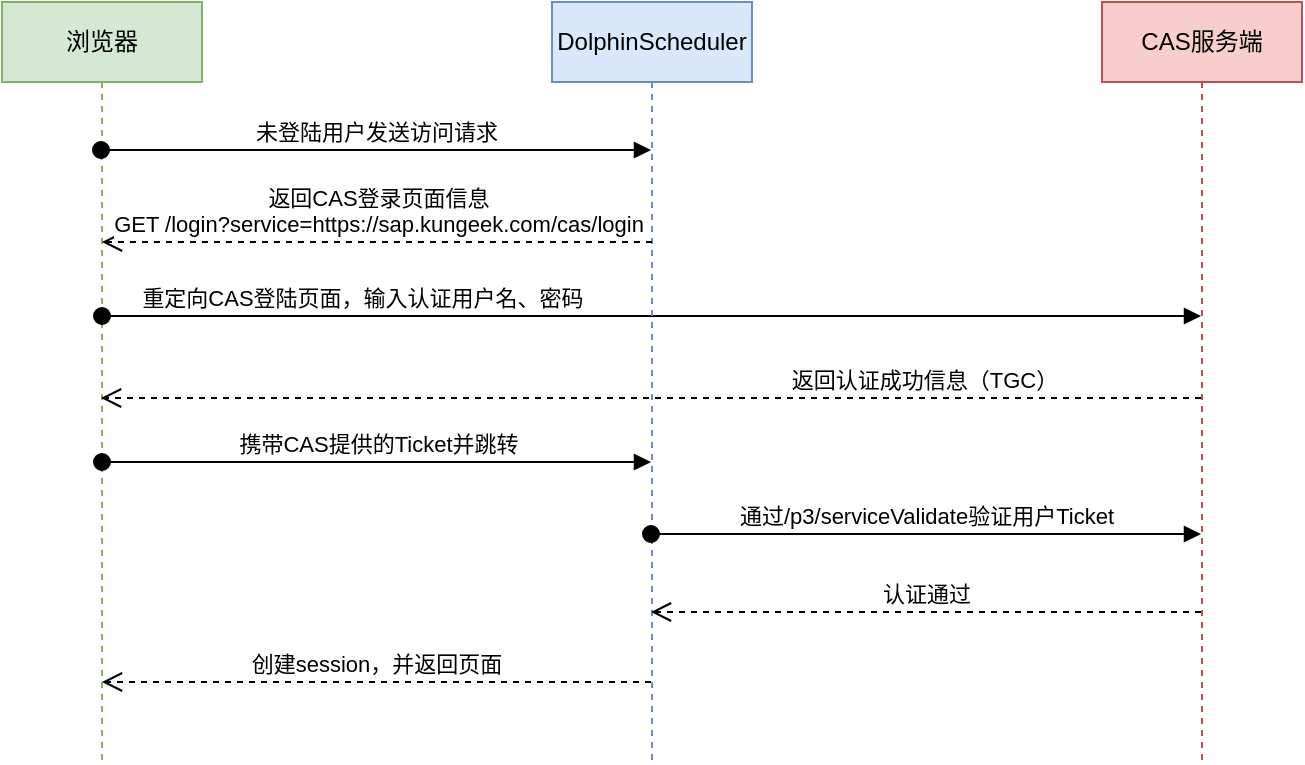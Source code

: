 <mxfile version="13.9.1" type="github" pages="3"><diagram id="b5bp2HeA0LGD-JrdN1wN" name="CAS认证登录（未登录）"><mxGraphModel dx="1422" dy="762" grid="1" gridSize="10" guides="1" tooltips="1" connect="1" arrows="1" fold="1" page="1" pageScale="1" pageWidth="1169" pageHeight="827" math="0" shadow="0"><root><mxCell id="0"/><mxCell id="1" parent="0"/><mxCell id="dXz7wbgrGxaPn2P7iog--1" value="浏览器" style="shape=umlLifeline;perimeter=lifelinePerimeter;whiteSpace=wrap;html=1;container=1;collapsible=0;recursiveResize=0;outlineConnect=0;fillColor=#d5e8d4;strokeColor=#82b366;" parent="1" vertex="1" treatAsSingle="0"><mxGeometry x="260" y="120" width="100" height="380" as="geometry"/></mxCell><mxCell id="dXz7wbgrGxaPn2P7iog--8" value="重定向CAS登陆页面，输入认证用户名、密码" style="html=1;verticalAlign=bottom;startArrow=oval;startFill=1;endArrow=block;startSize=8;" parent="dXz7wbgrGxaPn2P7iog--1" edge="1"><mxGeometry x="-0.527" width="60" relative="1" as="geometry"><mxPoint x="50" y="157" as="sourcePoint"/><mxPoint x="599.5" y="157" as="targetPoint"/><mxPoint as="offset"/></mxGeometry></mxCell><mxCell id="dXz7wbgrGxaPn2P7iog--10" value="携带CAS提供的Ticket并跳转" style="html=1;verticalAlign=bottom;startArrow=oval;startFill=1;endArrow=block;startSize=8;" parent="dXz7wbgrGxaPn2P7iog--1" target="dXz7wbgrGxaPn2P7iog--2" edge="1"><mxGeometry width="60" relative="1" as="geometry"><mxPoint x="50" y="230" as="sourcePoint"/><mxPoint x="110" y="230" as="targetPoint"/></mxGeometry></mxCell><mxCell id="dXz7wbgrGxaPn2P7iog--2" value="DolphinScheduler" style="shape=umlLifeline;perimeter=lifelinePerimeter;whiteSpace=wrap;html=1;container=1;collapsible=0;recursiveResize=0;outlineConnect=0;fillColor=#dae8fc;strokeColor=#6c8ebf;" parent="1" vertex="1"><mxGeometry x="535" y="120" width="100" height="380" as="geometry"/></mxCell><mxCell id="dXz7wbgrGxaPn2P7iog--3" value="CAS服务端" style="shape=umlLifeline;perimeter=lifelinePerimeter;whiteSpace=wrap;html=1;container=1;collapsible=0;recursiveResize=0;outlineConnect=0;fillColor=#f8cecc;strokeColor=#b85450;" parent="1" vertex="1"><mxGeometry x="810" y="120" width="100" height="380" as="geometry"/></mxCell><mxCell id="dXz7wbgrGxaPn2P7iog--4" value="未登陆用户发送访问请求" style="html=1;verticalAlign=bottom;startArrow=oval;startFill=1;endArrow=block;startSize=8;" parent="1" edge="1"><mxGeometry width="60" relative="1" as="geometry"><mxPoint x="309.5" y="194" as="sourcePoint"/><mxPoint x="584.5" y="194" as="targetPoint"/></mxGeometry></mxCell><mxCell id="dXz7wbgrGxaPn2P7iog--5" value="返回CAS登录页面信息&lt;br&gt;GET /login?service=https://sap.kungeek.com/cas/login" style="html=1;verticalAlign=bottom;endArrow=open;dashed=1;endSize=8;" parent="1" target="dXz7wbgrGxaPn2P7iog--1" edge="1"><mxGeometry relative="1" as="geometry"><mxPoint x="585" y="240" as="sourcePoint"/><mxPoint x="505" y="240" as="targetPoint"/></mxGeometry></mxCell><mxCell id="dXz7wbgrGxaPn2P7iog--7" value="返回认证成功信息（TGC）" style="html=1;verticalAlign=bottom;endArrow=open;dashed=1;endSize=8;" parent="1" edge="1"><mxGeometry x="-0.493" relative="1" as="geometry"><mxPoint x="859.5" y="318" as="sourcePoint"/><mxPoint x="309.5" y="318" as="targetPoint"/><mxPoint x="1" as="offset"/></mxGeometry></mxCell><mxCell id="dXz7wbgrGxaPn2P7iog--11" value="通过/p3/serviceValidate验证用户Ticket" style="html=1;verticalAlign=bottom;startArrow=oval;startFill=1;endArrow=block;startSize=8;" parent="1" edge="1"><mxGeometry width="60" relative="1" as="geometry"><mxPoint x="584.5" y="386" as="sourcePoint"/><mxPoint x="859.5" y="386" as="targetPoint"/></mxGeometry></mxCell><mxCell id="dXz7wbgrGxaPn2P7iog--12" value="认证通过" style="html=1;verticalAlign=bottom;endArrow=open;dashed=1;endSize=8;" parent="1" edge="1"><mxGeometry relative="1" as="geometry"><mxPoint x="859.5" y="425" as="sourcePoint"/><mxPoint x="584.5" y="425" as="targetPoint"/></mxGeometry></mxCell><mxCell id="dXz7wbgrGxaPn2P7iog--13" value="创建session，并返回页面" style="html=1;verticalAlign=bottom;endArrow=open;dashed=1;endSize=8;" parent="1" source="dXz7wbgrGxaPn2P7iog--2" target="dXz7wbgrGxaPn2P7iog--1" edge="1"><mxGeometry relative="1" as="geometry"><mxPoint x="580" y="460" as="sourcePoint"/><mxPoint x="500" y="460" as="targetPoint"/><Array as="points"><mxPoint x="440" y="460"/></Array></mxGeometry></mxCell></root></mxGraphModel></diagram><diagram name="CAS认证登录（已登录）" id="YhF01xgu65Rso9w7o51S"><mxGraphModel dx="1422" dy="822" grid="1" gridSize="10" guides="1" tooltips="1" connect="1" arrows="1" fold="1" page="1" pageScale="1" pageWidth="1169" pageHeight="827" math="0" shadow="0"><root><mxCell id="VPfsf9h-J5QeZOSy6Cxe-0"/><mxCell id="VPfsf9h-J5QeZOSy6Cxe-1" parent="VPfsf9h-J5QeZOSy6Cxe-0"/><mxCell id="VPfsf9h-J5QeZOSy6Cxe-2" value="浏览器" style="shape=umlLifeline;perimeter=lifelinePerimeter;whiteSpace=wrap;html=1;container=1;collapsible=0;recursiveResize=0;outlineConnect=0;fillColor=#d5e8d4;strokeColor=#82b366;" vertex="1" treatAsSingle="0" parent="VPfsf9h-J5QeZOSy6Cxe-1"><mxGeometry x="260" y="120" width="100" height="380" as="geometry"/></mxCell><mxCell id="VPfsf9h-J5QeZOSy6Cxe-3" value="发送已登录用户信息" style="html=1;verticalAlign=bottom;startArrow=oval;startFill=1;endArrow=block;startSize=8;" edge="1" parent="VPfsf9h-J5QeZOSy6Cxe-2"><mxGeometry x="-0.527" width="60" relative="1" as="geometry"><mxPoint x="50" y="157" as="sourcePoint"/><mxPoint x="599.5" y="157" as="targetPoint"/><mxPoint as="offset"/></mxGeometry></mxCell><mxCell id="VPfsf9h-J5QeZOSy6Cxe-4" value="携带CAS提供的Ticket并跳转" style="html=1;verticalAlign=bottom;startArrow=oval;startFill=1;endArrow=block;startSize=8;" edge="1" parent="VPfsf9h-J5QeZOSy6Cxe-2" target="VPfsf9h-J5QeZOSy6Cxe-5"><mxGeometry width="60" relative="1" as="geometry"><mxPoint x="50" y="230" as="sourcePoint"/><mxPoint x="110" y="230" as="targetPoint"/></mxGeometry></mxCell><mxCell id="VPfsf9h-J5QeZOSy6Cxe-5" value="DolphinScheduler" style="shape=umlLifeline;perimeter=lifelinePerimeter;whiteSpace=wrap;html=1;container=1;collapsible=0;recursiveResize=0;outlineConnect=0;fillColor=#dae8fc;strokeColor=#6c8ebf;" vertex="1" parent="VPfsf9h-J5QeZOSy6Cxe-1"><mxGeometry x="535" y="120" width="100" height="380" as="geometry"/></mxCell><mxCell id="VPfsf9h-J5QeZOSy6Cxe-6" value="CAS服务端" style="shape=umlLifeline;perimeter=lifelinePerimeter;whiteSpace=wrap;html=1;container=1;collapsible=0;recursiveResize=0;outlineConnect=0;fillColor=#f8cecc;strokeColor=#b85450;" vertex="1" parent="VPfsf9h-J5QeZOSy6Cxe-1"><mxGeometry x="810" y="120" width="100" height="380" as="geometry"/></mxCell><mxCell id="VPfsf9h-J5QeZOSy6Cxe-7" value="已登陆用户发送访问请求" style="html=1;verticalAlign=bottom;startArrow=oval;startFill=1;endArrow=block;startSize=8;" edge="1" parent="VPfsf9h-J5QeZOSy6Cxe-1"><mxGeometry width="60" relative="1" as="geometry"><mxPoint x="309.5" y="194" as="sourcePoint"/><mxPoint x="584.5" y="194" as="targetPoint"/></mxGeometry></mxCell><mxCell id="VPfsf9h-J5QeZOSy6Cxe-8" value="返回CAS登录页面信息&lt;br&gt;GET /login?service=https://sap.kungeek.com/cas/login" style="html=1;verticalAlign=bottom;endArrow=open;dashed=1;endSize=8;" edge="1" parent="VPfsf9h-J5QeZOSy6Cxe-1" target="VPfsf9h-J5QeZOSy6Cxe-2"><mxGeometry relative="1" as="geometry"><mxPoint x="585" y="240" as="sourcePoint"/><mxPoint x="505" y="240" as="targetPoint"/></mxGeometry></mxCell><mxCell id="VPfsf9h-J5QeZOSy6Cxe-9" value="返回认证成功信息检查结果（TGC）" style="html=1;verticalAlign=bottom;endArrow=open;dashed=1;endSize=8;" edge="1" parent="VPfsf9h-J5QeZOSy6Cxe-1"><mxGeometry x="-0.493" relative="1" as="geometry"><mxPoint x="859.5" y="318" as="sourcePoint"/><mxPoint x="309.5" y="318" as="targetPoint"/><mxPoint x="1" as="offset"/></mxGeometry></mxCell><mxCell id="VPfsf9h-J5QeZOSy6Cxe-10" value="通过/p3/serviceValidate验证用户Ticket" style="html=1;verticalAlign=bottom;startArrow=oval;startFill=1;endArrow=block;startSize=8;" edge="1" parent="VPfsf9h-J5QeZOSy6Cxe-1"><mxGeometry width="60" relative="1" as="geometry"><mxPoint x="584.5" y="386" as="sourcePoint"/><mxPoint x="859.5" y="386" as="targetPoint"/></mxGeometry></mxCell><mxCell id="VPfsf9h-J5QeZOSy6Cxe-11" value="认证通过" style="html=1;verticalAlign=bottom;endArrow=open;dashed=1;endSize=8;" edge="1" parent="VPfsf9h-J5QeZOSy6Cxe-1"><mxGeometry relative="1" as="geometry"><mxPoint x="859.5" y="425" as="sourcePoint"/><mxPoint x="584.5" y="425" as="targetPoint"/></mxGeometry></mxCell><mxCell id="VPfsf9h-J5QeZOSy6Cxe-12" value="创建session，并返回页面" style="html=1;verticalAlign=bottom;endArrow=open;dashed=1;endSize=8;" edge="1" parent="VPfsf9h-J5QeZOSy6Cxe-1" source="VPfsf9h-J5QeZOSy6Cxe-5" target="VPfsf9h-J5QeZOSy6Cxe-2"><mxGeometry relative="1" as="geometry"><mxPoint x="580" y="460" as="sourcePoint"/><mxPoint x="500" y="460" as="targetPoint"/><Array as="points"><mxPoint x="440" y="460"/></Array></mxGeometry></mxCell></root></mxGraphModel></diagram><diagram name="CAS认证登录" id="hbUZCUWVXklUsQGxw1sp"><mxGraphModel dx="1422" dy="822" grid="1" gridSize="10" guides="1" tooltips="1" connect="1" arrows="1" fold="1" page="1" pageScale="1" pageWidth="1169" pageHeight="827" math="0" shadow="0"><root><mxCell id="b_uryrHrFvpCkbP8aucG-0"/><mxCell id="b_uryrHrFvpCkbP8aucG-1" parent="b_uryrHrFvpCkbP8aucG-0"/><mxCell id="b_uryrHrFvpCkbP8aucG-2" value="浏览器" style="shape=umlLifeline;perimeter=lifelinePerimeter;whiteSpace=wrap;html=1;container=1;collapsible=0;recursiveResize=0;outlineConnect=0;fillColor=#d5e8d4;strokeColor=#82b366;" vertex="1" treatAsSingle="0" parent="b_uryrHrFvpCkbP8aucG-1"><mxGeometry x="70" y="120" width="100" height="380" as="geometry"/></mxCell><mxCell id="b_uryrHrFvpCkbP8aucG-4" value="携带CAS提供的Ticket并跳转" style="html=1;verticalAlign=bottom;startArrow=oval;startFill=1;endArrow=block;startSize=8;" edge="1" parent="b_uryrHrFvpCkbP8aucG-2"><mxGeometry width="60" relative="1" as="geometry"><mxPoint x="20" y="530" as="sourcePoint"/><mxPoint x="330" y="530" as="targetPoint"/></mxGeometry></mxCell><mxCell id="rHCw_wUmxfv4K5iLSUVv-4" value="" style="html=1;points=[];perimeter=orthogonalPerimeter;" vertex="1" parent="b_uryrHrFvpCkbP8aucG-2"><mxGeometry x="45" y="60" width="10" height="20" as="geometry"/></mxCell><mxCell id="rHCw_wUmxfv4K5iLSUVv-13" value="" style="html=1;points=[];perimeter=orthogonalPerimeter;" vertex="1" parent="b_uryrHrFvpCkbP8aucG-2"><mxGeometry x="45" y="123" width="10" height="67" as="geometry"/></mxCell><mxCell id="b_uryrHrFvpCkbP8aucG-5" value="DolphinScheduler&lt;br&gt;前端" style="shape=umlLifeline;perimeter=lifelinePerimeter;whiteSpace=wrap;html=1;container=1;collapsible=0;recursiveResize=0;outlineConnect=0;fillColor=#dae8fc;strokeColor=#6c8ebf;" vertex="1" parent="b_uryrHrFvpCkbP8aucG-1"><mxGeometry x="380" y="120" width="100" height="380" as="geometry"/></mxCell><mxCell id="rHCw_wUmxfv4K5iLSUVv-6" value="" style="html=1;points=[];perimeter=orthogonalPerimeter;" vertex="1" parent="b_uryrHrFvpCkbP8aucG-5"><mxGeometry x="45" y="60" width="10" height="30" as="geometry"/></mxCell><mxCell id="rHCw_wUmxfv4K5iLSUVv-11" value="" style="html=1;points=[];perimeter=orthogonalPerimeter;" vertex="1" parent="b_uryrHrFvpCkbP8aucG-5"><mxGeometry x="45" y="120" width="10" height="30" as="geometry"/></mxCell><mxCell id="rHCw_wUmxfv4K5iLSUVv-12" value="检查cookies与sessionStorage中sessionId是否一致" style="edgeStyle=orthogonalEdgeStyle;html=1;align=left;spacingLeft=2;endArrow=block;rounded=0;entryX=1;entryY=0;" edge="1" target="rHCw_wUmxfv4K5iLSUVv-11" parent="b_uryrHrFvpCkbP8aucG-5"><mxGeometry relative="1" as="geometry"><mxPoint x="50" y="100" as="sourcePoint"/><Array as="points"><mxPoint x="50" y="100"/><mxPoint x="75" y="100"/><mxPoint x="75" y="120"/></Array></mxGeometry></mxCell><mxCell id="b_uryrHrFvpCkbP8aucG-6" value="CAS服务端" style="shape=umlLifeline;perimeter=lifelinePerimeter;whiteSpace=wrap;html=1;container=1;collapsible=0;recursiveResize=0;outlineConnect=0;fillColor=#f8cecc;strokeColor=#b85450;" vertex="1" parent="b_uryrHrFvpCkbP8aucG-1"><mxGeometry x="1000" y="120" width="100" height="380" as="geometry"/></mxCell><mxCell id="rHCw_wUmxfv4K5iLSUVv-16" value="" style="html=1;points=[];perimeter=orthogonalPerimeter;" vertex="1" parent="b_uryrHrFvpCkbP8aucG-6"><mxGeometry x="45" y="180" width="10" height="40" as="geometry"/></mxCell><mxCell id="b_uryrHrFvpCkbP8aucG-8" value="返回CAS登录页面信息&lt;br&gt;GET /login?service=https://sap.kungeek.com/cas/login" style="html=1;verticalAlign=bottom;endArrow=open;dashed=1;endSize=8;" edge="1" parent="b_uryrHrFvpCkbP8aucG-1"><mxGeometry relative="1" as="geometry"><mxPoint x="895" y="650" as="sourcePoint"/><mxPoint x="420" y="650" as="targetPoint"/></mxGeometry></mxCell><mxCell id="b_uryrHrFvpCkbP8aucG-9" value="返回认证成功信息（TGC）" style="html=1;verticalAlign=bottom;endArrow=open;dashed=1;endSize=8;" edge="1" parent="b_uryrHrFvpCkbP8aucG-1"><mxGeometry x="-0.493" relative="1" as="geometry"><mxPoint x="1035" y="330" as="sourcePoint"/><mxPoint x="485" y="330" as="targetPoint"/><mxPoint x="1" as="offset"/></mxGeometry></mxCell><mxCell id="b_uryrHrFvpCkbP8aucG-10" value="通过/p3/serviceValidate验证用户Ticket" style="html=1;verticalAlign=bottom;startArrow=oval;startFill=1;endArrow=block;startSize=8;" edge="1" parent="b_uryrHrFvpCkbP8aucG-1"><mxGeometry width="60" relative="1" as="geometry"><mxPoint x="160" y="720" as="sourcePoint"/><mxPoint x="435" y="720" as="targetPoint"/></mxGeometry></mxCell><mxCell id="b_uryrHrFvpCkbP8aucG-11" value="认证通过" style="html=1;verticalAlign=bottom;endArrow=open;dashed=1;endSize=8;" edge="1" parent="b_uryrHrFvpCkbP8aucG-1"><mxGeometry relative="1" as="geometry"><mxPoint x="925" y="720" as="sourcePoint"/><mxPoint x="650" y="720" as="targetPoint"/></mxGeometry></mxCell><mxCell id="rHCw_wUmxfv4K5iLSUVv-0" value="DolphinScheduler&lt;br&gt;后台" style="shape=umlLifeline;perimeter=lifelinePerimeter;whiteSpace=wrap;html=1;container=1;collapsible=0;recursiveResize=0;outlineConnect=0;fillColor=#ffe6cc;strokeColor=#d79b00;" vertex="1" parent="b_uryrHrFvpCkbP8aucG-1"><mxGeometry x="710" y="120" width="100" height="380" as="geometry"/></mxCell><mxCell id="b_uryrHrFvpCkbP8aucG-7" value="未登陆用户发送访问请求" style="html=1;verticalAlign=bottom;startArrow=oval;startFill=1;endArrow=block;startSize=8;" edge="1" parent="b_uryrHrFvpCkbP8aucG-1" target="rHCw_wUmxfv4K5iLSUVv-5"><mxGeometry x="0.733" y="10" width="60" relative="1" as="geometry"><mxPoint x="220" y="40" as="sourcePoint"/><mxPoint x="430.5" y="40" as="targetPoint"/><mxPoint as="offset"/></mxGeometry></mxCell><mxCell id="rHCw_wUmxfv4K5iLSUVv-5" value="" style="html=1;points=[];perimeter=orthogonalPerimeter;" vertex="1" parent="b_uryrHrFvpCkbP8aucG-1"><mxGeometry x="370" y="20" width="10" height="80" as="geometry"/></mxCell><mxCell id="rHCw_wUmxfv4K5iLSUVv-7" value="请求访问" style="html=1;verticalAlign=bottom;endArrow=block;entryX=-0.3;entryY=0.5;entryDx=0;entryDy=0;entryPerimeter=0;" edge="1" parent="b_uryrHrFvpCkbP8aucG-1" source="rHCw_wUmxfv4K5iLSUVv-4"><mxGeometry relative="1" as="geometry"><mxPoint x="105" y="184" as="sourcePoint"/><mxPoint x="422" y="184" as="targetPoint"/></mxGeometry></mxCell><mxCell id="rHCw_wUmxfv4K5iLSUVv-15" value="重定向CAS登陆页面，输入认证用户名、密码" style="html=1;verticalAlign=bottom;endArrow=block;" edge="1" parent="b_uryrHrFvpCkbP8aucG-1" source="rHCw_wUmxfv4K5iLSUVv-13" target="rHCw_wUmxfv4K5iLSUVv-16"><mxGeometry x="-0.707" width="80" relative="1" as="geometry"><mxPoint x="120" y="297" as="sourcePoint"/><mxPoint x="1030" y="297" as="targetPoint"/><mxPoint as="offset"/></mxGeometry></mxCell></root></mxGraphModel></diagram></mxfile>